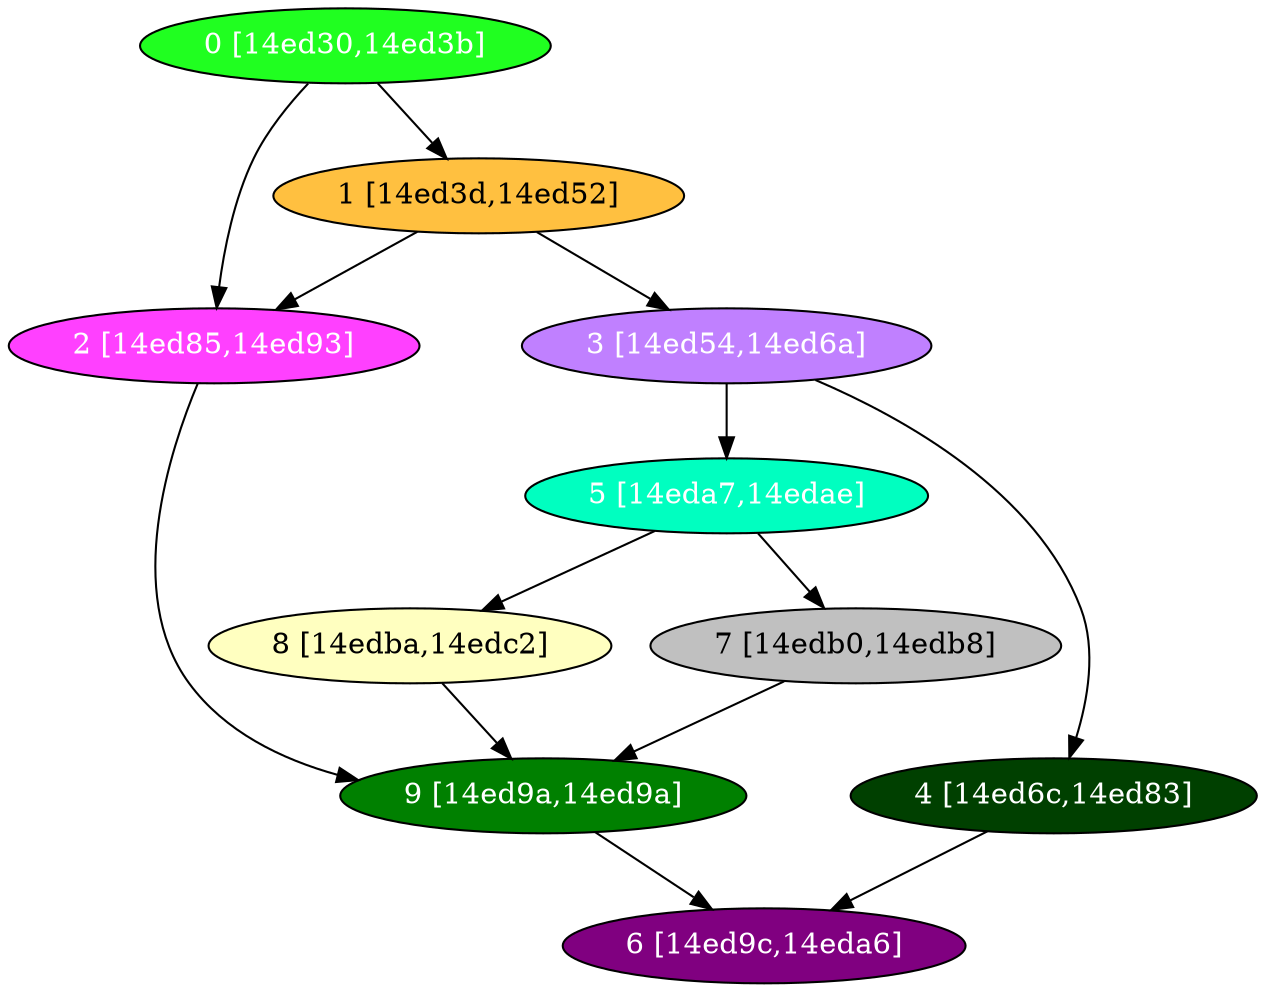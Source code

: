 diGraph libnss3{
	libnss3_0  [style=filled fillcolor="#20FF20" fontcolor="#ffffff" shape=oval label="0 [14ed30,14ed3b]"]
	libnss3_1  [style=filled fillcolor="#FFC040" fontcolor="#000000" shape=oval label="1 [14ed3d,14ed52]"]
	libnss3_2  [style=filled fillcolor="#FF40FF" fontcolor="#ffffff" shape=oval label="2 [14ed85,14ed93]"]
	libnss3_3  [style=filled fillcolor="#C080FF" fontcolor="#ffffff" shape=oval label="3 [14ed54,14ed6a]"]
	libnss3_4  [style=filled fillcolor="#004000" fontcolor="#ffffff" shape=oval label="4 [14ed6c,14ed83]"]
	libnss3_5  [style=filled fillcolor="#00FFC0" fontcolor="#ffffff" shape=oval label="5 [14eda7,14edae]"]
	libnss3_6  [style=filled fillcolor="#800080" fontcolor="#ffffff" shape=oval label="6 [14ed9c,14eda6]"]
	libnss3_7  [style=filled fillcolor="#C0C0C0" fontcolor="#000000" shape=oval label="7 [14edb0,14edb8]"]
	libnss3_8  [style=filled fillcolor="#FFFFC0" fontcolor="#000000" shape=oval label="8 [14edba,14edc2]"]
	libnss3_9  [style=filled fillcolor="#008000" fontcolor="#ffffff" shape=oval label="9 [14ed9a,14ed9a]"]

	libnss3_0 -> libnss3_1
	libnss3_0 -> libnss3_2
	libnss3_1 -> libnss3_2
	libnss3_1 -> libnss3_3
	libnss3_2 -> libnss3_9
	libnss3_3 -> libnss3_4
	libnss3_3 -> libnss3_5
	libnss3_4 -> libnss3_6
	libnss3_5 -> libnss3_7
	libnss3_5 -> libnss3_8
	libnss3_7 -> libnss3_9
	libnss3_8 -> libnss3_9
	libnss3_9 -> libnss3_6
}